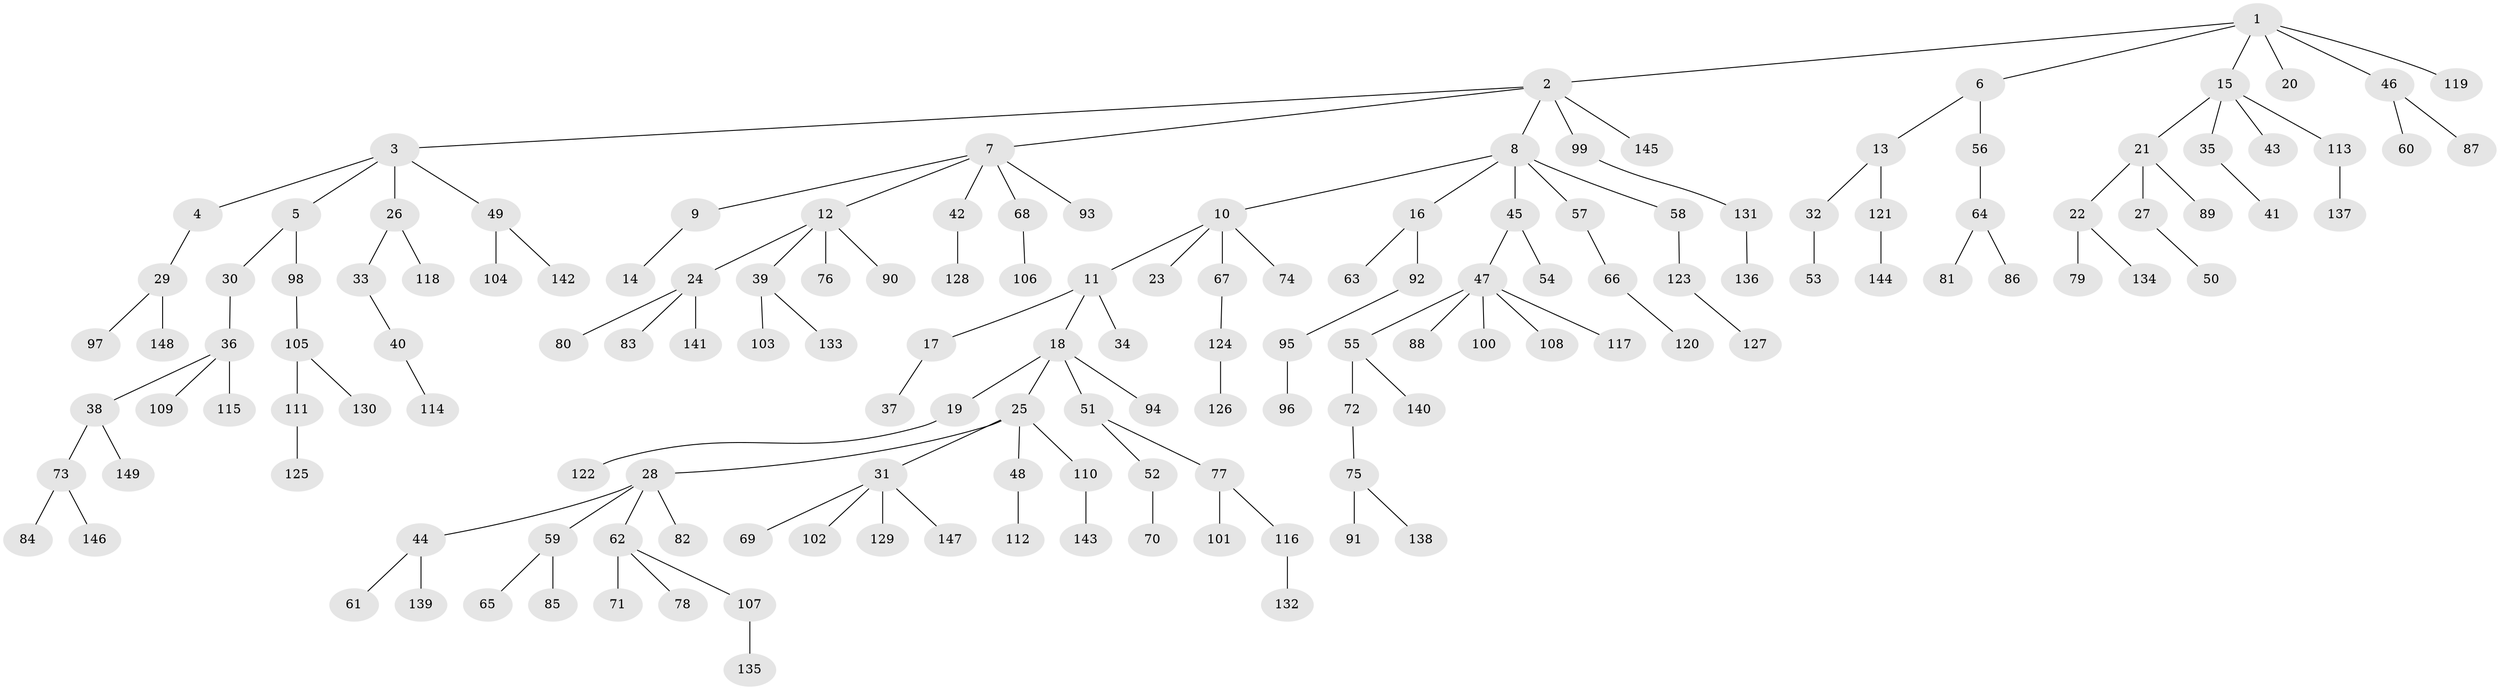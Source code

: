 // coarse degree distribution, {5: 0.05714285714285714, 6: 0.009523809523809525, 3: 0.10476190476190476, 7: 0.01904761904761905, 2: 0.22857142857142856, 4: 0.02857142857142857, 1: 0.5428571428571428, 8: 0.009523809523809525}
// Generated by graph-tools (version 1.1) at 2025/42/03/06/25 10:42:05]
// undirected, 149 vertices, 148 edges
graph export_dot {
graph [start="1"]
  node [color=gray90,style=filled];
  1;
  2;
  3;
  4;
  5;
  6;
  7;
  8;
  9;
  10;
  11;
  12;
  13;
  14;
  15;
  16;
  17;
  18;
  19;
  20;
  21;
  22;
  23;
  24;
  25;
  26;
  27;
  28;
  29;
  30;
  31;
  32;
  33;
  34;
  35;
  36;
  37;
  38;
  39;
  40;
  41;
  42;
  43;
  44;
  45;
  46;
  47;
  48;
  49;
  50;
  51;
  52;
  53;
  54;
  55;
  56;
  57;
  58;
  59;
  60;
  61;
  62;
  63;
  64;
  65;
  66;
  67;
  68;
  69;
  70;
  71;
  72;
  73;
  74;
  75;
  76;
  77;
  78;
  79;
  80;
  81;
  82;
  83;
  84;
  85;
  86;
  87;
  88;
  89;
  90;
  91;
  92;
  93;
  94;
  95;
  96;
  97;
  98;
  99;
  100;
  101;
  102;
  103;
  104;
  105;
  106;
  107;
  108;
  109;
  110;
  111;
  112;
  113;
  114;
  115;
  116;
  117;
  118;
  119;
  120;
  121;
  122;
  123;
  124;
  125;
  126;
  127;
  128;
  129;
  130;
  131;
  132;
  133;
  134;
  135;
  136;
  137;
  138;
  139;
  140;
  141;
  142;
  143;
  144;
  145;
  146;
  147;
  148;
  149;
  1 -- 2;
  1 -- 6;
  1 -- 15;
  1 -- 20;
  1 -- 46;
  1 -- 119;
  2 -- 3;
  2 -- 7;
  2 -- 8;
  2 -- 99;
  2 -- 145;
  3 -- 4;
  3 -- 5;
  3 -- 26;
  3 -- 49;
  4 -- 29;
  5 -- 30;
  5 -- 98;
  6 -- 13;
  6 -- 56;
  7 -- 9;
  7 -- 12;
  7 -- 42;
  7 -- 68;
  7 -- 93;
  8 -- 10;
  8 -- 16;
  8 -- 45;
  8 -- 57;
  8 -- 58;
  9 -- 14;
  10 -- 11;
  10 -- 23;
  10 -- 67;
  10 -- 74;
  11 -- 17;
  11 -- 18;
  11 -- 34;
  12 -- 24;
  12 -- 39;
  12 -- 76;
  12 -- 90;
  13 -- 32;
  13 -- 121;
  15 -- 21;
  15 -- 35;
  15 -- 43;
  15 -- 113;
  16 -- 63;
  16 -- 92;
  17 -- 37;
  18 -- 19;
  18 -- 25;
  18 -- 51;
  18 -- 94;
  19 -- 122;
  21 -- 22;
  21 -- 27;
  21 -- 89;
  22 -- 79;
  22 -- 134;
  24 -- 80;
  24 -- 83;
  24 -- 141;
  25 -- 28;
  25 -- 31;
  25 -- 48;
  25 -- 110;
  26 -- 33;
  26 -- 118;
  27 -- 50;
  28 -- 44;
  28 -- 59;
  28 -- 62;
  28 -- 82;
  29 -- 97;
  29 -- 148;
  30 -- 36;
  31 -- 69;
  31 -- 102;
  31 -- 129;
  31 -- 147;
  32 -- 53;
  33 -- 40;
  35 -- 41;
  36 -- 38;
  36 -- 109;
  36 -- 115;
  38 -- 73;
  38 -- 149;
  39 -- 103;
  39 -- 133;
  40 -- 114;
  42 -- 128;
  44 -- 61;
  44 -- 139;
  45 -- 47;
  45 -- 54;
  46 -- 60;
  46 -- 87;
  47 -- 55;
  47 -- 88;
  47 -- 100;
  47 -- 108;
  47 -- 117;
  48 -- 112;
  49 -- 104;
  49 -- 142;
  51 -- 52;
  51 -- 77;
  52 -- 70;
  55 -- 72;
  55 -- 140;
  56 -- 64;
  57 -- 66;
  58 -- 123;
  59 -- 65;
  59 -- 85;
  62 -- 71;
  62 -- 78;
  62 -- 107;
  64 -- 81;
  64 -- 86;
  66 -- 120;
  67 -- 124;
  68 -- 106;
  72 -- 75;
  73 -- 84;
  73 -- 146;
  75 -- 91;
  75 -- 138;
  77 -- 101;
  77 -- 116;
  92 -- 95;
  95 -- 96;
  98 -- 105;
  99 -- 131;
  105 -- 111;
  105 -- 130;
  107 -- 135;
  110 -- 143;
  111 -- 125;
  113 -- 137;
  116 -- 132;
  121 -- 144;
  123 -- 127;
  124 -- 126;
  131 -- 136;
}
